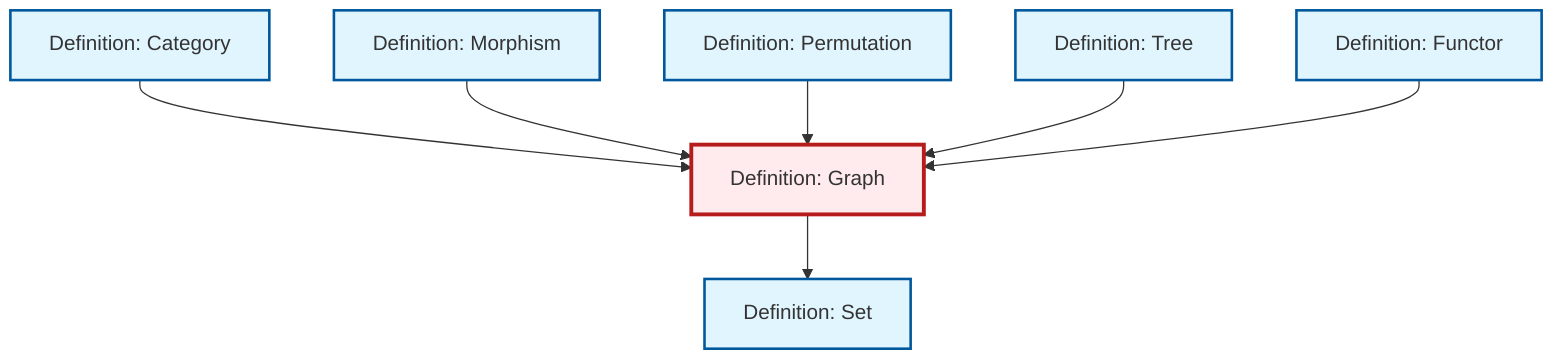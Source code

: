 graph TD
    classDef definition fill:#e1f5fe,stroke:#01579b,stroke-width:2px
    classDef theorem fill:#f3e5f5,stroke:#4a148c,stroke-width:2px
    classDef axiom fill:#fff3e0,stroke:#e65100,stroke-width:2px
    classDef example fill:#e8f5e9,stroke:#1b5e20,stroke-width:2px
    classDef current fill:#ffebee,stroke:#b71c1c,stroke-width:3px
    def-set["Definition: Set"]:::definition
    def-tree["Definition: Tree"]:::definition
    def-morphism["Definition: Morphism"]:::definition
    def-permutation["Definition: Permutation"]:::definition
    def-category["Definition: Category"]:::definition
    def-functor["Definition: Functor"]:::definition
    def-graph["Definition: Graph"]:::definition
    def-graph --> def-set
    def-category --> def-graph
    def-morphism --> def-graph
    def-permutation --> def-graph
    def-tree --> def-graph
    def-functor --> def-graph
    class def-graph current